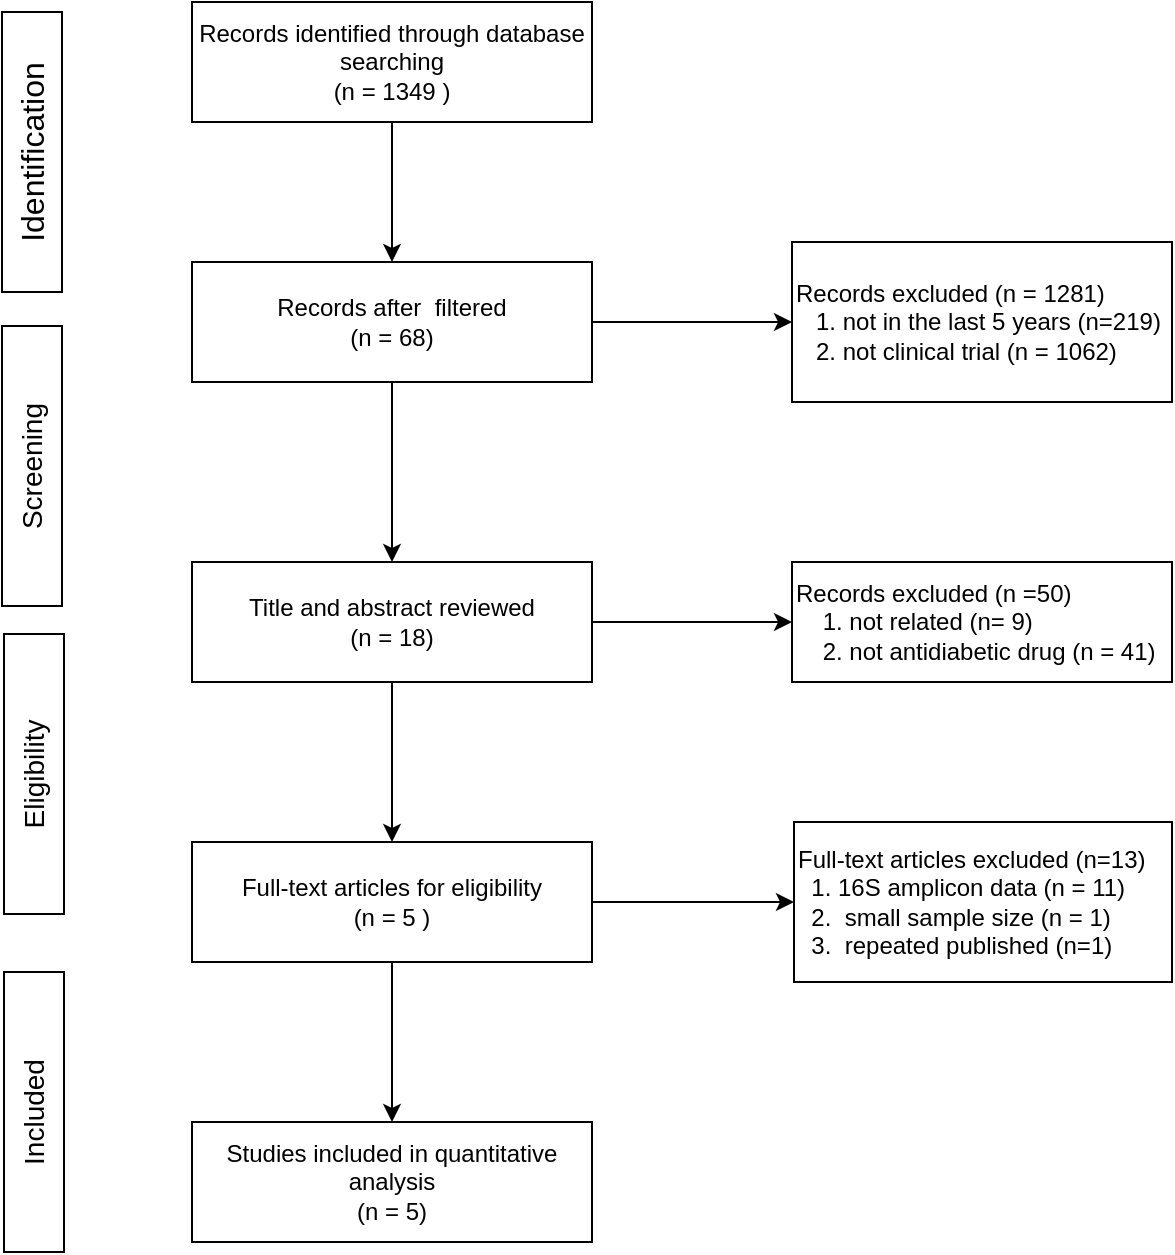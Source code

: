 <mxfile version="22.1.21" type="github">
  <diagram name="第 1 页" id="JPDoaFtokGly6kBNtgCC">
    <mxGraphModel dx="637" dy="365" grid="1" gridSize="10" guides="1" tooltips="1" connect="1" arrows="1" fold="1" page="1" pageScale="1" pageWidth="827" pageHeight="800" background="#FFFFFF" math="0" shadow="0">
      <root>
        <mxCell id="0" />
        <mxCell id="1" parent="0" />
        <mxCell id="uKmnsb-paR_6ves892hA-3" value="" style="edgeStyle=orthogonalEdgeStyle;rounded=0;orthogonalLoop=1;jettySize=auto;html=1;" parent="1" source="uKmnsb-paR_6ves892hA-1" target="uKmnsb-paR_6ves892hA-2" edge="1">
          <mxGeometry relative="1" as="geometry" />
        </mxCell>
        <mxCell id="uKmnsb-paR_6ves892hA-1" value="Records identified through database searching&lt;br&gt;(n = 1349 )" style="rounded=0;whiteSpace=wrap;html=1;" parent="1" vertex="1">
          <mxGeometry x="229" y="40" width="200" height="60" as="geometry" />
        </mxCell>
        <mxCell id="uKmnsb-paR_6ves892hA-5" value="" style="edgeStyle=orthogonalEdgeStyle;rounded=0;orthogonalLoop=1;jettySize=auto;html=1;" parent="1" source="uKmnsb-paR_6ves892hA-2" target="uKmnsb-paR_6ves892hA-4" edge="1">
          <mxGeometry relative="1" as="geometry" />
        </mxCell>
        <mxCell id="uKmnsb-paR_6ves892hA-23" value="" style="edgeStyle=orthogonalEdgeStyle;rounded=0;orthogonalLoop=1;jettySize=auto;html=1;" parent="1" source="uKmnsb-paR_6ves892hA-2" target="uKmnsb-paR_6ves892hA-22" edge="1">
          <mxGeometry relative="1" as="geometry" />
        </mxCell>
        <mxCell id="uKmnsb-paR_6ves892hA-2" value="Records after&amp;nbsp; filtered&lt;br&gt;(n = 68)" style="whiteSpace=wrap;html=1;rounded=0;" parent="1" vertex="1">
          <mxGeometry x="229" y="170" width="200" height="60" as="geometry" />
        </mxCell>
        <mxCell id="uKmnsb-paR_6ves892hA-7" value="" style="edgeStyle=orthogonalEdgeStyle;rounded=0;orthogonalLoop=1;jettySize=auto;html=1;" parent="1" source="uKmnsb-paR_6ves892hA-4" target="uKmnsb-paR_6ves892hA-6" edge="1">
          <mxGeometry relative="1" as="geometry" />
        </mxCell>
        <mxCell id="uKmnsb-paR_6ves892hA-14" value="" style="edgeStyle=orthogonalEdgeStyle;rounded=0;orthogonalLoop=1;jettySize=auto;html=1;" parent="1" source="uKmnsb-paR_6ves892hA-4" target="uKmnsb-paR_6ves892hA-12" edge="1">
          <mxGeometry relative="1" as="geometry" />
        </mxCell>
        <mxCell id="uKmnsb-paR_6ves892hA-4" value="Title and abstract reviewed&lt;br&gt;(n = 18)" style="whiteSpace=wrap;html=1;rounded=0;" parent="1" vertex="1">
          <mxGeometry x="229" y="320" width="200" height="60" as="geometry" />
        </mxCell>
        <mxCell id="uKmnsb-paR_6ves892hA-9" value="" style="edgeStyle=orthogonalEdgeStyle;rounded=0;orthogonalLoop=1;jettySize=auto;html=1;" parent="1" source="uKmnsb-paR_6ves892hA-6" target="uKmnsb-paR_6ves892hA-8" edge="1">
          <mxGeometry relative="1" as="geometry" />
        </mxCell>
        <mxCell id="uKmnsb-paR_6ves892hA-15" value="" style="edgeStyle=orthogonalEdgeStyle;rounded=0;orthogonalLoop=1;jettySize=auto;html=1;" parent="1" source="uKmnsb-paR_6ves892hA-6" target="uKmnsb-paR_6ves892hA-13" edge="1">
          <mxGeometry relative="1" as="geometry" />
        </mxCell>
        <mxCell id="uKmnsb-paR_6ves892hA-6" value="Full-text articles for eligibility&lt;br&gt;(n = 5 )" style="whiteSpace=wrap;html=1;rounded=0;" parent="1" vertex="1">
          <mxGeometry x="229" y="460" width="200" height="60" as="geometry" />
        </mxCell>
        <mxCell id="uKmnsb-paR_6ves892hA-8" value="Studies included in quantitative analysis &lt;br&gt;(n = 5)" style="whiteSpace=wrap;html=1;rounded=0;" parent="1" vertex="1">
          <mxGeometry x="229" y="600" width="200" height="60" as="geometry" />
        </mxCell>
        <mxCell id="uKmnsb-paR_6ves892hA-12" value="Records excluded (n =50)&lt;br&gt;&amp;nbsp; &amp;nbsp; 1. not related (n= 9)&lt;br&gt;&amp;nbsp; &amp;nbsp; 2. not antidiabetic drug (n = 41)" style="rounded=0;whiteSpace=wrap;html=1;align=left;" parent="1" vertex="1">
          <mxGeometry x="529" y="320" width="190" height="60" as="geometry" />
        </mxCell>
        <mxCell id="uKmnsb-paR_6ves892hA-13" value="Full-text articles excluded (n=13)&lt;br&gt;&amp;nbsp; 1. 16S amplicon data (n = 11)&lt;br&gt;&amp;nbsp; 2.&amp;nbsp; small sample size (n = 1)&lt;br&gt;&amp;nbsp; 3.&amp;nbsp; repeated published (n=1)" style="rounded=0;whiteSpace=wrap;html=1;align=left;" parent="1" vertex="1">
          <mxGeometry x="530" y="450" width="189" height="80" as="geometry" />
        </mxCell>
        <mxCell id="uKmnsb-paR_6ves892hA-18" value="&lt;font style=&quot;font-size: 16px;&quot;&gt;Identification&lt;/font&gt;" style="rounded=0;whiteSpace=wrap;html=1;rotation=-90;" parent="1" vertex="1">
          <mxGeometry x="79" y="100" width="140" height="30" as="geometry" />
        </mxCell>
        <mxCell id="uKmnsb-paR_6ves892hA-19" value="&lt;font style=&quot;font-size: 14px;&quot;&gt;Screening&lt;/font&gt;" style="rounded=0;whiteSpace=wrap;html=1;rotation=-90;" parent="1" vertex="1">
          <mxGeometry x="79" y="257" width="140" height="30" as="geometry" />
        </mxCell>
        <mxCell id="uKmnsb-paR_6ves892hA-20" value="&lt;font style=&quot;font-size: 14px;&quot;&gt;Eligibility&lt;/font&gt;" style="rounded=0;whiteSpace=wrap;html=1;rotation=-90;" parent="1" vertex="1">
          <mxGeometry x="80" y="411" width="140" height="30" as="geometry" />
        </mxCell>
        <mxCell id="uKmnsb-paR_6ves892hA-21" value="&lt;font style=&quot;font-size: 14px;&quot;&gt;Included&lt;/font&gt;" style="rounded=0;whiteSpace=wrap;html=1;rotation=-90;" parent="1" vertex="1">
          <mxGeometry x="80" y="580" width="140" height="30" as="geometry" />
        </mxCell>
        <mxCell id="uKmnsb-paR_6ves892hA-22" value="Records excluded (n = 1281)&lt;br&gt;&lt;span style=&quot;background-color: initial;&quot;&gt;&amp;nbsp; &amp;nbsp;1. not in the last 5 years (n=219)&lt;br&gt;&lt;/span&gt;&lt;span style=&quot;background-color: initial;&quot;&gt;&amp;nbsp; &amp;nbsp;2. not clinical trial (n = 1062)&lt;/span&gt;&lt;span style=&quot;background-color: initial;&quot;&gt;&lt;br&gt;&lt;/span&gt;" style="rounded=0;whiteSpace=wrap;html=1;align=left;" parent="1" vertex="1">
          <mxGeometry x="529" y="160" width="190" height="80" as="geometry" />
        </mxCell>
      </root>
    </mxGraphModel>
  </diagram>
</mxfile>
